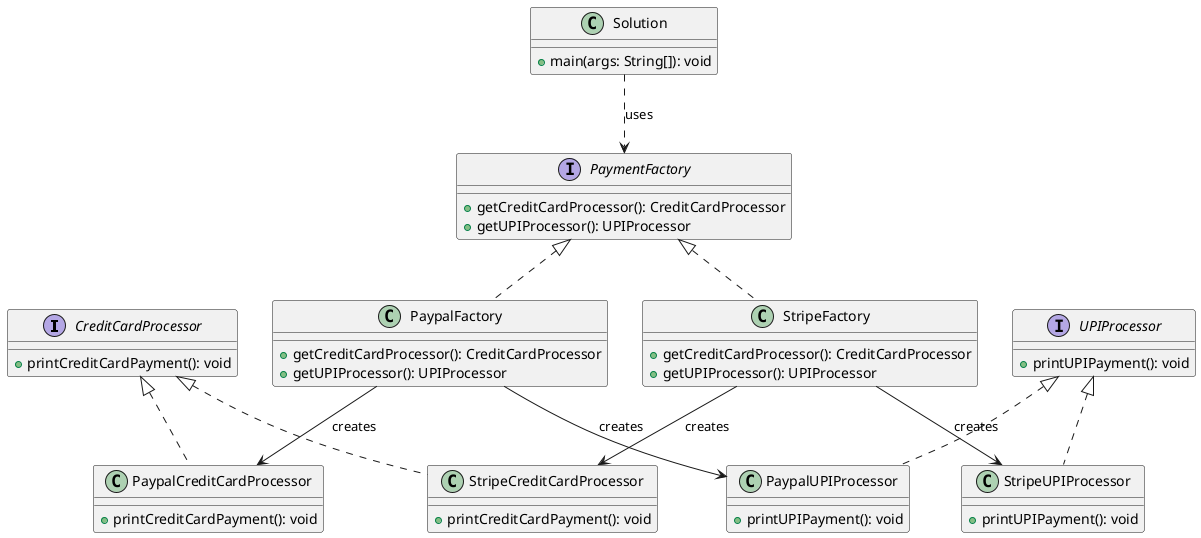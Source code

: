 @startuml

interface CreditCardProcessor {
    +printCreditCardPayment(): void
}

class PaypalCreditCardProcessor implements CreditCardProcessor {
    +printCreditCardPayment(): void
}

class StripeCreditCardProcessor implements CreditCardProcessor {
    +printCreditCardPayment(): void
}

interface UPIProcessor {
    +printUPIPayment(): void
}

class PaypalUPIProcessor implements UPIProcessor {
    +printUPIPayment(): void
}

class StripeUPIProcessor implements UPIProcessor {
    +printUPIPayment(): void
}

interface PaymentFactory {
    +getCreditCardProcessor(): CreditCardProcessor
    +getUPIProcessor(): UPIProcessor
}

class PaypalFactory implements PaymentFactory {
    +getCreditCardProcessor(): CreditCardProcessor
    +getUPIProcessor(): UPIProcessor
}

class StripeFactory implements PaymentFactory {
    +getCreditCardProcessor(): CreditCardProcessor
    +getUPIProcessor(): UPIProcessor
}

class Solution {
    +main(args: String[]): void
}



PaypalFactory --> PaypalCreditCardProcessor : creates
PaypalFactory --> PaypalUPIProcessor : creates

StripeFactory --> StripeCreditCardProcessor : creates
StripeFactory --> StripeUPIProcessor : creates

Solution ..> PaymentFactory : uses


@enduml
